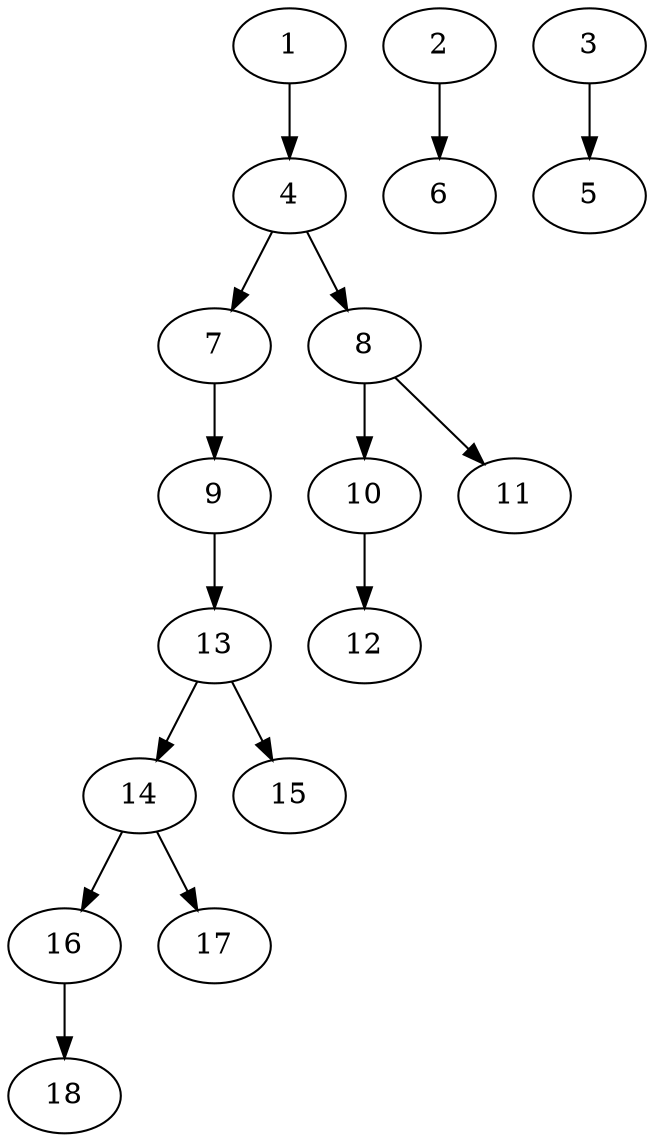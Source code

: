 // DAG (tier=1-easy, mode=data, n=18, ccr=0.309, fat=0.386, density=0.234, regular=0.673, jump=0.014, mindata=1048576, maxdata=8388608)
// DAG automatically generated by daggen at Sun Aug 24 16:33:33 2025
// /home/ermia/Project/Environments/daggen/bin/daggen --dot --ccr 0.309 --fat 0.386 --regular 0.673 --density 0.234 --jump 0.014 --mindata 1048576 --maxdata 8388608 -n 18 
digraph G {
  1 [size="3535734474597460", alpha="0.16", expect_size="1767867237298730"]
  1 -> 4 [size ="60160445775872"]
  2 [size="4194971926375838", alpha="0.10", expect_size="2097485963187919"]
  2 -> 6 [size ="228576146227200"]
  3 [size="19357265818421420", alpha="0.09", expect_size="9678632909210710"]
  3 -> 5 [size ="489511523975168"]
  4 [size="34558250834651052", alpha="0.05", expect_size="17279125417325526"]
  4 -> 7 [size ="22644619476992"]
  4 -> 8 [size ="22644619476992"]
  5 [size="4075491758409102", alpha="0.15", expect_size="2037745879204551"]
  6 [size="13966585543510496", alpha="0.06", expect_size="6983292771755248"]
  7 [size="54476489447222280192", alpha="0.17", expect_size="27238244723611140096"]
  7 -> 9 [size ="114964228472832"]
  8 [size="255160516733007036416", alpha="0.19", expect_size="127580258366503518208"]
  8 -> 10 [size ="321834281074688"]
  8 -> 11 [size ="321834281074688"]
  9 [size="25770630565180928", alpha="0.12", expect_size="12885315282590464"]
  9 -> 13 [size ="12835987914752"]
  10 [size="483165978697324822528", alpha="0.17", expect_size="241582989348662411264"]
  10 -> 12 [size ="492592223485952"]
  11 [size="1045662212854190080", alpha="0.02", expect_size="522831106427095040"]
  12 [size="638401854638504", alpha="0.11", expect_size="319200927319252"]
  13 [size="7604813335256332", alpha="0.06", expect_size="3802406667628166"]
  13 -> 14 [size ="245881810976768"]
  13 -> 15 [size ="245881810976768"]
  14 [size="24772570664574656", alpha="0.09", expect_size="12386285332287328"]
  14 -> 16 [size ="24129126268928"]
  14 -> 17 [size ="24129126268928"]
  15 [size="255284121050284032000", alpha="0.09", expect_size="127642060525142016000"]
  16 [size="265088879100238944", alpha="0.14", expect_size="132544439550119472"]
  16 -> 18 [size ="298076778528768"]
  17 [size="7755580929774359", alpha="0.18", expect_size="3877790464887179"]
  18 [size="134701491873313193984", alpha="0.11", expect_size="67350745936656596992"]
}